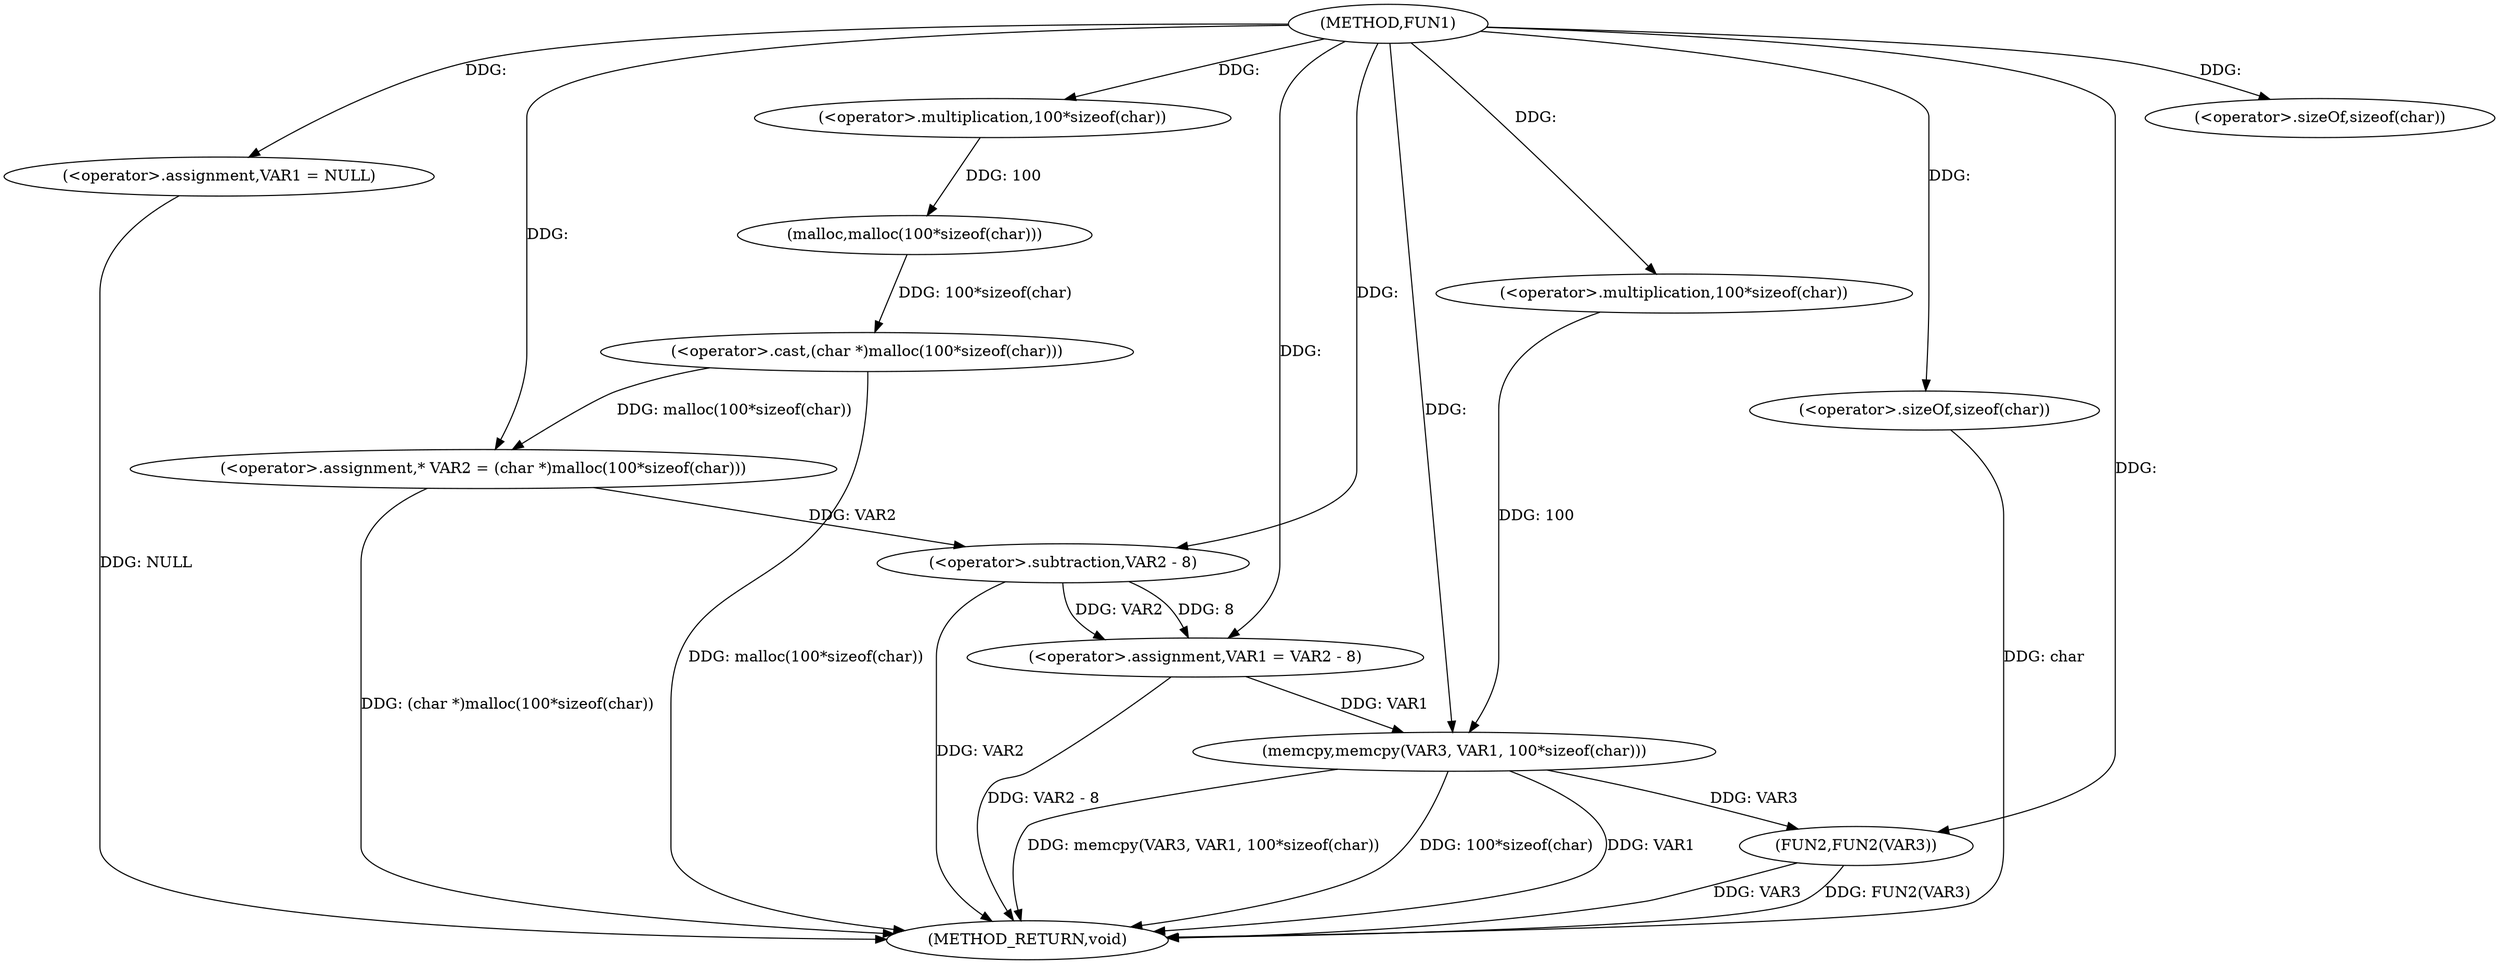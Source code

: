 digraph FUN1 {  
"1000100" [label = "(METHOD,FUN1)" ]
"1000133" [label = "(METHOD_RETURN,void)" ]
"1000103" [label = "(<operator>.assignment,VAR1 = NULL)" ]
"1000108" [label = "(<operator>.assignment,* VAR2 = (char *)malloc(100*sizeof(char)))" ]
"1000110" [label = "(<operator>.cast,(char *)malloc(100*sizeof(char)))" ]
"1000112" [label = "(malloc,malloc(100*sizeof(char)))" ]
"1000113" [label = "(<operator>.multiplication,100*sizeof(char))" ]
"1000115" [label = "(<operator>.sizeOf,sizeof(char))" ]
"1000117" [label = "(<operator>.assignment,VAR1 = VAR2 - 8)" ]
"1000119" [label = "(<operator>.subtraction,VAR2 - 8)" ]
"1000124" [label = "(memcpy,memcpy(VAR3, VAR1, 100*sizeof(char)))" ]
"1000127" [label = "(<operator>.multiplication,100*sizeof(char))" ]
"1000129" [label = "(<operator>.sizeOf,sizeof(char))" ]
"1000131" [label = "(FUN2,FUN2(VAR3))" ]
  "1000103" -> "1000133"  [ label = "DDG: NULL"] 
  "1000131" -> "1000133"  [ label = "DDG: VAR3"] 
  "1000124" -> "1000133"  [ label = "DDG: 100*sizeof(char)"] 
  "1000110" -> "1000133"  [ label = "DDG: malloc(100*sizeof(char))"] 
  "1000117" -> "1000133"  [ label = "DDG: VAR2 - 8"] 
  "1000129" -> "1000133"  [ label = "DDG: char"] 
  "1000124" -> "1000133"  [ label = "DDG: VAR1"] 
  "1000108" -> "1000133"  [ label = "DDG: (char *)malloc(100*sizeof(char))"] 
  "1000119" -> "1000133"  [ label = "DDG: VAR2"] 
  "1000131" -> "1000133"  [ label = "DDG: FUN2(VAR3)"] 
  "1000124" -> "1000133"  [ label = "DDG: memcpy(VAR3, VAR1, 100*sizeof(char))"] 
  "1000100" -> "1000103"  [ label = "DDG: "] 
  "1000110" -> "1000108"  [ label = "DDG: malloc(100*sizeof(char))"] 
  "1000100" -> "1000108"  [ label = "DDG: "] 
  "1000112" -> "1000110"  [ label = "DDG: 100*sizeof(char)"] 
  "1000113" -> "1000112"  [ label = "DDG: 100"] 
  "1000100" -> "1000113"  [ label = "DDG: "] 
  "1000100" -> "1000115"  [ label = "DDG: "] 
  "1000119" -> "1000117"  [ label = "DDG: VAR2"] 
  "1000119" -> "1000117"  [ label = "DDG: 8"] 
  "1000100" -> "1000117"  [ label = "DDG: "] 
  "1000108" -> "1000119"  [ label = "DDG: VAR2"] 
  "1000100" -> "1000119"  [ label = "DDG: "] 
  "1000100" -> "1000124"  [ label = "DDG: "] 
  "1000117" -> "1000124"  [ label = "DDG: VAR1"] 
  "1000127" -> "1000124"  [ label = "DDG: 100"] 
  "1000100" -> "1000127"  [ label = "DDG: "] 
  "1000100" -> "1000129"  [ label = "DDG: "] 
  "1000124" -> "1000131"  [ label = "DDG: VAR3"] 
  "1000100" -> "1000131"  [ label = "DDG: "] 
}

